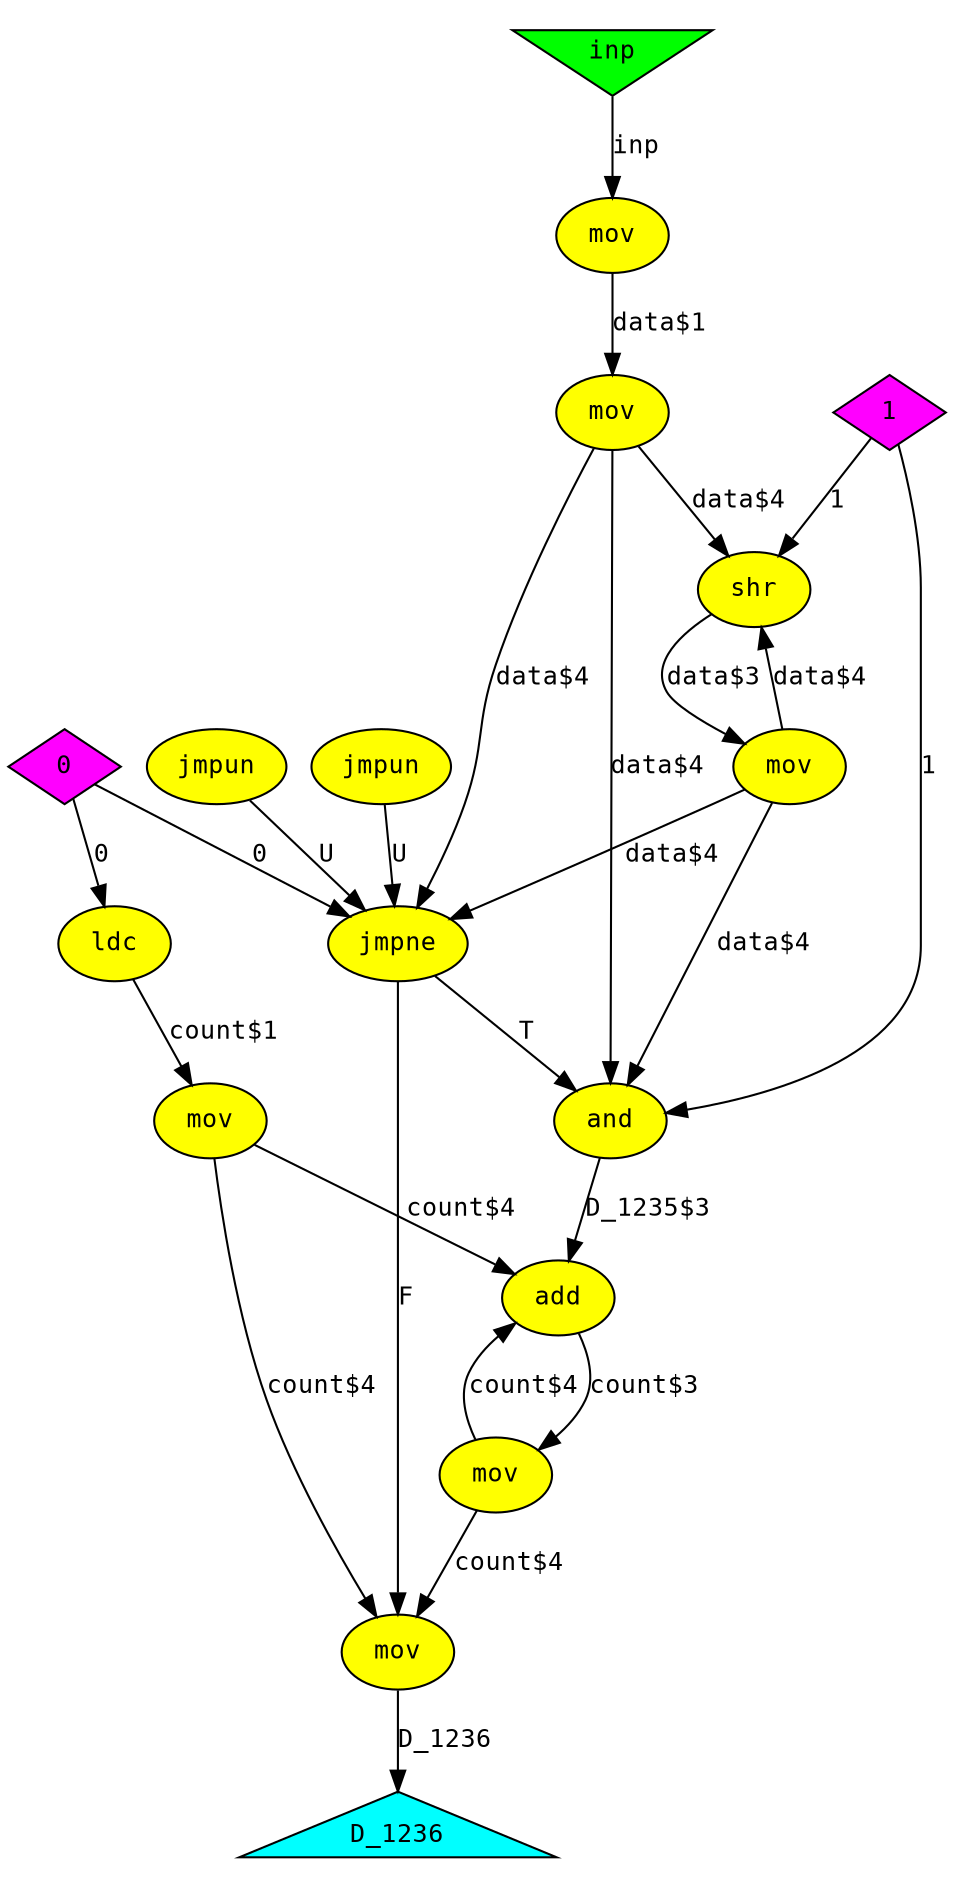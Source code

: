 digraph popcount
{
  graph [rankdir="TB", nodesep = "0.175"];
  node [fontname="Courier", fontsize="12", style="filled"];
  edge [fontname="Courier", fontsize="12"];

  D_1236  [label="D_1236", ntype="outvar", argix="0", dataspec="s32", bb="-1", shape="triangle", fillcolor="cyan"];
  add_6  [label="add", ntype="operation", argix="-1", dataspec="na", bb="2", shape="ellipse", fillcolor="yellow"];
  and_5  [label="and", ntype="operation", argix="-1", dataspec="na", bb="2", shape="ellipse", fillcolor="yellow"];
  cnst0  [label="0", ntype="constant", argix="-1", dataspec="s32", bb="-1", shape="diamond", fillcolor="magenta"];
  cnst1  [label="1", ntype="constant", argix="-1", dataspec="s32", bb="-1", shape="diamond", fillcolor="magenta"];
  inp  [label="inp", ntype="invar", argix="0", dataspec="s32", bb="-1", shape="invtriangle", fillcolor="green"];
  jmpne_11  [label="jmpne", ntype="operation", argix="-1", dataspec="na", bb="3", shape="ellipse", fillcolor="yellow"];
  jmpun_10  [label="jmpun", ntype="operation", argix="-1", dataspec="na", bb="2", shape="ellipse", fillcolor="yellow"];
  jmpun_4  [label="jmpun", ntype="operation", argix="-1", dataspec="na", bb="1", shape="ellipse", fillcolor="yellow"];
  ldc_1  [label="ldc", ntype="operation", argix="-1", dataspec="na", bb="1", shape="ellipse", fillcolor="yellow"];
  mov_0  [label="mov", ntype="operation", argix="-1", dataspec="na", bb="1", shape="ellipse", fillcolor="yellow"];
  mov_12  [label="mov", ntype="operation", argix="-1", dataspec="na", bb="4", shape="ellipse", fillcolor="yellow"];
  mov_2  [label="mov", ntype="operation", argix="-1", dataspec="na", bb="1", shape="ellipse", fillcolor="yellow"];
  mov_3  [label="mov", ntype="operation", argix="-1", dataspec="na", bb="1", shape="ellipse", fillcolor="yellow"];
  mov_8  [label="mov", ntype="operation", argix="-1", dataspec="na", bb="2", shape="ellipse", fillcolor="yellow"];
  mov_9  [label="mov", ntype="operation", argix="-1", dataspec="na", bb="2", shape="ellipse", fillcolor="yellow"];
  shr_7  [label="shr", ntype="operation", argix="-1", dataspec="na", bb="2", shape="ellipse", fillcolor="yellow"];

  add_6 -> mov_9  [label="count$3", etype="D", vtype="localvar", order="1", argix="2", dataspec="s32"];
  and_5 -> add_6  [label="D_1235$3", etype="D", vtype="localvar", order="1", argix="-1", dataspec="s32"];
  cnst0 -> jmpne_11  [label="0", etype="D", vtype="globalvar", order="2", argix="-1", dataspec="s32"];
  cnst0 -> ldc_1  [label="0", etype="D", vtype="globalvar", order="1", argix="-1", dataspec="s32"];
  cnst1 -> and_5  [label="1", etype="D", vtype="globalvar", order="2", argix="-1", dataspec="s32"];
  cnst1 -> shr_7  [label="1", etype="D", vtype="globalvar", order="2", argix="-1", dataspec="s32"];
  inp -> mov_0  [label="inp", etype="D", vtype="inarg", order="1", argix="-1", dataspec="s32"];
  jmpne_11 -> and_5  [label="T", etype="T", order="1", argix="-1", dataspec="u1"];
  jmpne_11 -> mov_12  [label="F", etype="F", order="2", argix="-1", dataspec="u1"];
  jmpun_10 -> jmpne_11  [label="U", etype="U", order="1", argix="-1", dataspec="u1"];
  jmpun_4 -> jmpne_11  [label="U", etype="U", order="1", argix="-1", dataspec="u1"];
  ldc_1 -> mov_3  [label="count$1", etype="D", vtype="localvar", order="1", argix="1", dataspec="s32"];
  mov_0 -> mov_2  [label="data$1", etype="D", vtype="localvar", order="1", argix="1", dataspec="s32"];
  mov_12 -> D_1236  [label="D_1236", etype="D", vtype="outarg", order="1", argix="-1", dataspec="s32"];
  mov_2 -> and_5  [label="data$4", etype="D", vtype="localvar", order="1", argix="-1", dataspec="s32"];
  mov_2 -> jmpne_11  [label="data$4", etype="D", vtype="localvar", order="1", argix="-1", dataspec="s32"];
  mov_2 -> shr_7  [label="data$4", etype="D", vtype="localvar", order="1", argix="-1", dataspec="s32"];
  mov_3 -> add_6  [label="count$4", etype="D", vtype="localvar", order="2", argix="-1", dataspec="s32"];
  mov_3 -> mov_12  [label="count$4", etype="D", vtype="localvar", order="1", argix="-1", dataspec="s32"];
  mov_8 -> and_5  [label="data$4", etype="D", vtype="localvar", order="1", argix="-1", dataspec="s32"];
  mov_8 -> jmpne_11  [label="data$4", etype="D", vtype="localvar", order="1", argix="-1", dataspec="s32"];
  mov_8 -> shr_7  [label="data$4", etype="D", vtype="localvar", order="1", argix="-1", dataspec="s32"];
  mov_9 -> add_6  [label="count$4", etype="D", vtype="localvar", order="2", argix="-1", dataspec="s32"];
  mov_9 -> mov_12  [label="count$4", etype="D", vtype="localvar", order="1", argix="-1", dataspec="s32"];
  shr_7 -> mov_8  [label="data$3", etype="D", vtype="localvar", order="1", argix="2", dataspec="s32"];

}
